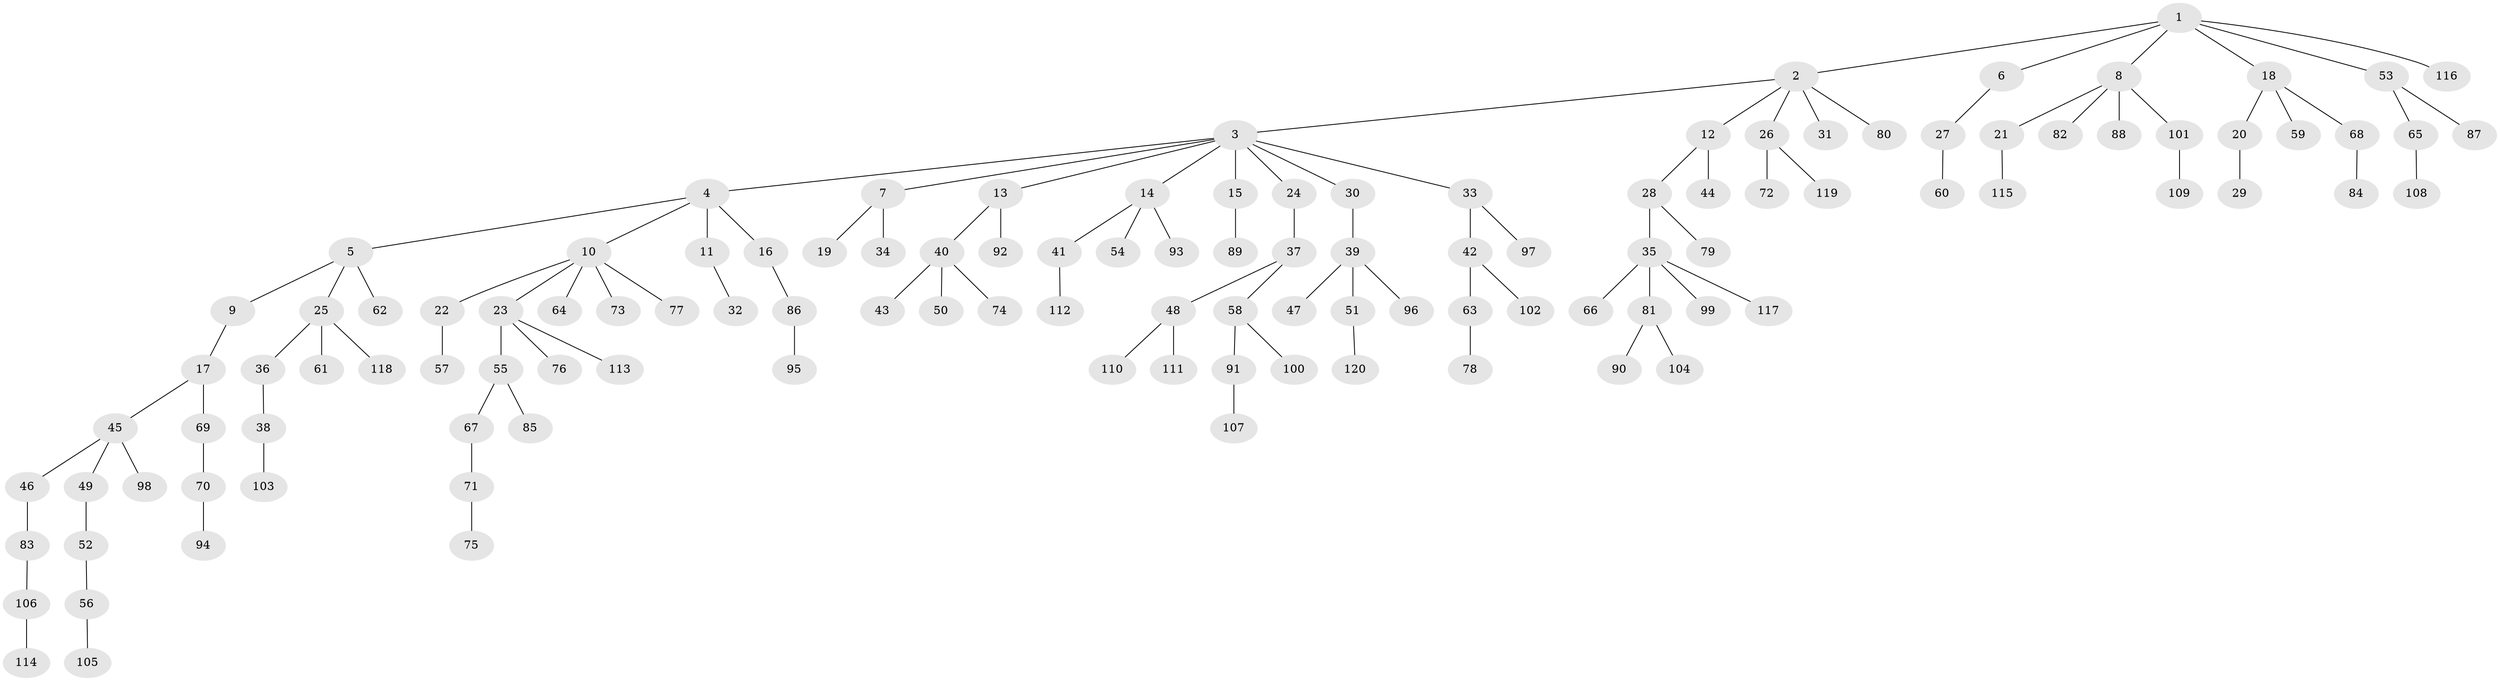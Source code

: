 // coarse degree distribution, {1: 0.8888888888888888, 2: 0.05555555555555555, 4: 0.027777777777777776, 30: 0.027777777777777776}
// Generated by graph-tools (version 1.1) at 2025/55/03/04/25 21:55:50]
// undirected, 120 vertices, 119 edges
graph export_dot {
graph [start="1"]
  node [color=gray90,style=filled];
  1;
  2;
  3;
  4;
  5;
  6;
  7;
  8;
  9;
  10;
  11;
  12;
  13;
  14;
  15;
  16;
  17;
  18;
  19;
  20;
  21;
  22;
  23;
  24;
  25;
  26;
  27;
  28;
  29;
  30;
  31;
  32;
  33;
  34;
  35;
  36;
  37;
  38;
  39;
  40;
  41;
  42;
  43;
  44;
  45;
  46;
  47;
  48;
  49;
  50;
  51;
  52;
  53;
  54;
  55;
  56;
  57;
  58;
  59;
  60;
  61;
  62;
  63;
  64;
  65;
  66;
  67;
  68;
  69;
  70;
  71;
  72;
  73;
  74;
  75;
  76;
  77;
  78;
  79;
  80;
  81;
  82;
  83;
  84;
  85;
  86;
  87;
  88;
  89;
  90;
  91;
  92;
  93;
  94;
  95;
  96;
  97;
  98;
  99;
  100;
  101;
  102;
  103;
  104;
  105;
  106;
  107;
  108;
  109;
  110;
  111;
  112;
  113;
  114;
  115;
  116;
  117;
  118;
  119;
  120;
  1 -- 2;
  1 -- 6;
  1 -- 8;
  1 -- 18;
  1 -- 53;
  1 -- 116;
  2 -- 3;
  2 -- 12;
  2 -- 26;
  2 -- 31;
  2 -- 80;
  3 -- 4;
  3 -- 7;
  3 -- 13;
  3 -- 14;
  3 -- 15;
  3 -- 24;
  3 -- 30;
  3 -- 33;
  4 -- 5;
  4 -- 10;
  4 -- 11;
  4 -- 16;
  5 -- 9;
  5 -- 25;
  5 -- 62;
  6 -- 27;
  7 -- 19;
  7 -- 34;
  8 -- 21;
  8 -- 82;
  8 -- 88;
  8 -- 101;
  9 -- 17;
  10 -- 22;
  10 -- 23;
  10 -- 64;
  10 -- 73;
  10 -- 77;
  11 -- 32;
  12 -- 28;
  12 -- 44;
  13 -- 40;
  13 -- 92;
  14 -- 41;
  14 -- 54;
  14 -- 93;
  15 -- 89;
  16 -- 86;
  17 -- 45;
  17 -- 69;
  18 -- 20;
  18 -- 59;
  18 -- 68;
  20 -- 29;
  21 -- 115;
  22 -- 57;
  23 -- 55;
  23 -- 76;
  23 -- 113;
  24 -- 37;
  25 -- 36;
  25 -- 61;
  25 -- 118;
  26 -- 72;
  26 -- 119;
  27 -- 60;
  28 -- 35;
  28 -- 79;
  30 -- 39;
  33 -- 42;
  33 -- 97;
  35 -- 66;
  35 -- 81;
  35 -- 99;
  35 -- 117;
  36 -- 38;
  37 -- 48;
  37 -- 58;
  38 -- 103;
  39 -- 47;
  39 -- 51;
  39 -- 96;
  40 -- 43;
  40 -- 50;
  40 -- 74;
  41 -- 112;
  42 -- 63;
  42 -- 102;
  45 -- 46;
  45 -- 49;
  45 -- 98;
  46 -- 83;
  48 -- 110;
  48 -- 111;
  49 -- 52;
  51 -- 120;
  52 -- 56;
  53 -- 65;
  53 -- 87;
  55 -- 67;
  55 -- 85;
  56 -- 105;
  58 -- 91;
  58 -- 100;
  63 -- 78;
  65 -- 108;
  67 -- 71;
  68 -- 84;
  69 -- 70;
  70 -- 94;
  71 -- 75;
  81 -- 90;
  81 -- 104;
  83 -- 106;
  86 -- 95;
  91 -- 107;
  101 -- 109;
  106 -- 114;
}
